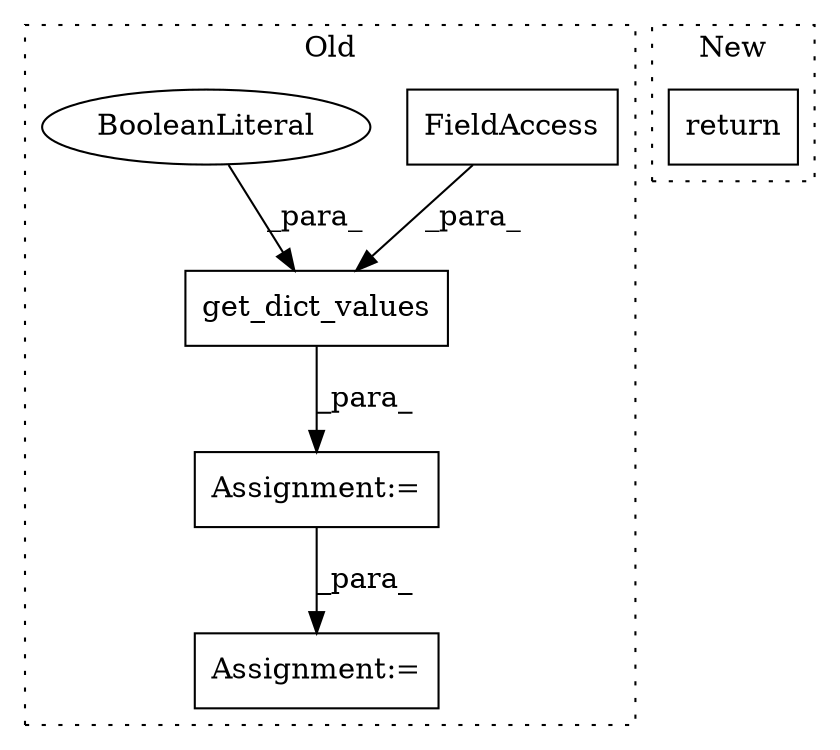 digraph G {
subgraph cluster0 {
1 [label="get_dict_values" a="32" s="3764,3809" l="16,1" shape="box"];
3 [label="FieldAccess" a="22" s="3787" l="17" shape="box"];
4 [label="Assignment:=" a="7" s="3763" l="1" shape="box"];
5 [label="Assignment:=" a="7" s="3976" l="1" shape="box"];
6 [label="BooleanLiteral" a="9" s="3805" l="4" shape="ellipse"];
label = "Old";
style="dotted";
}
subgraph cluster1 {
2 [label="return" a="41" s="3598" l="7" shape="box"];
label = "New";
style="dotted";
}
1 -> 4 [label="_para_"];
3 -> 1 [label="_para_"];
4 -> 5 [label="_para_"];
6 -> 1 [label="_para_"];
}